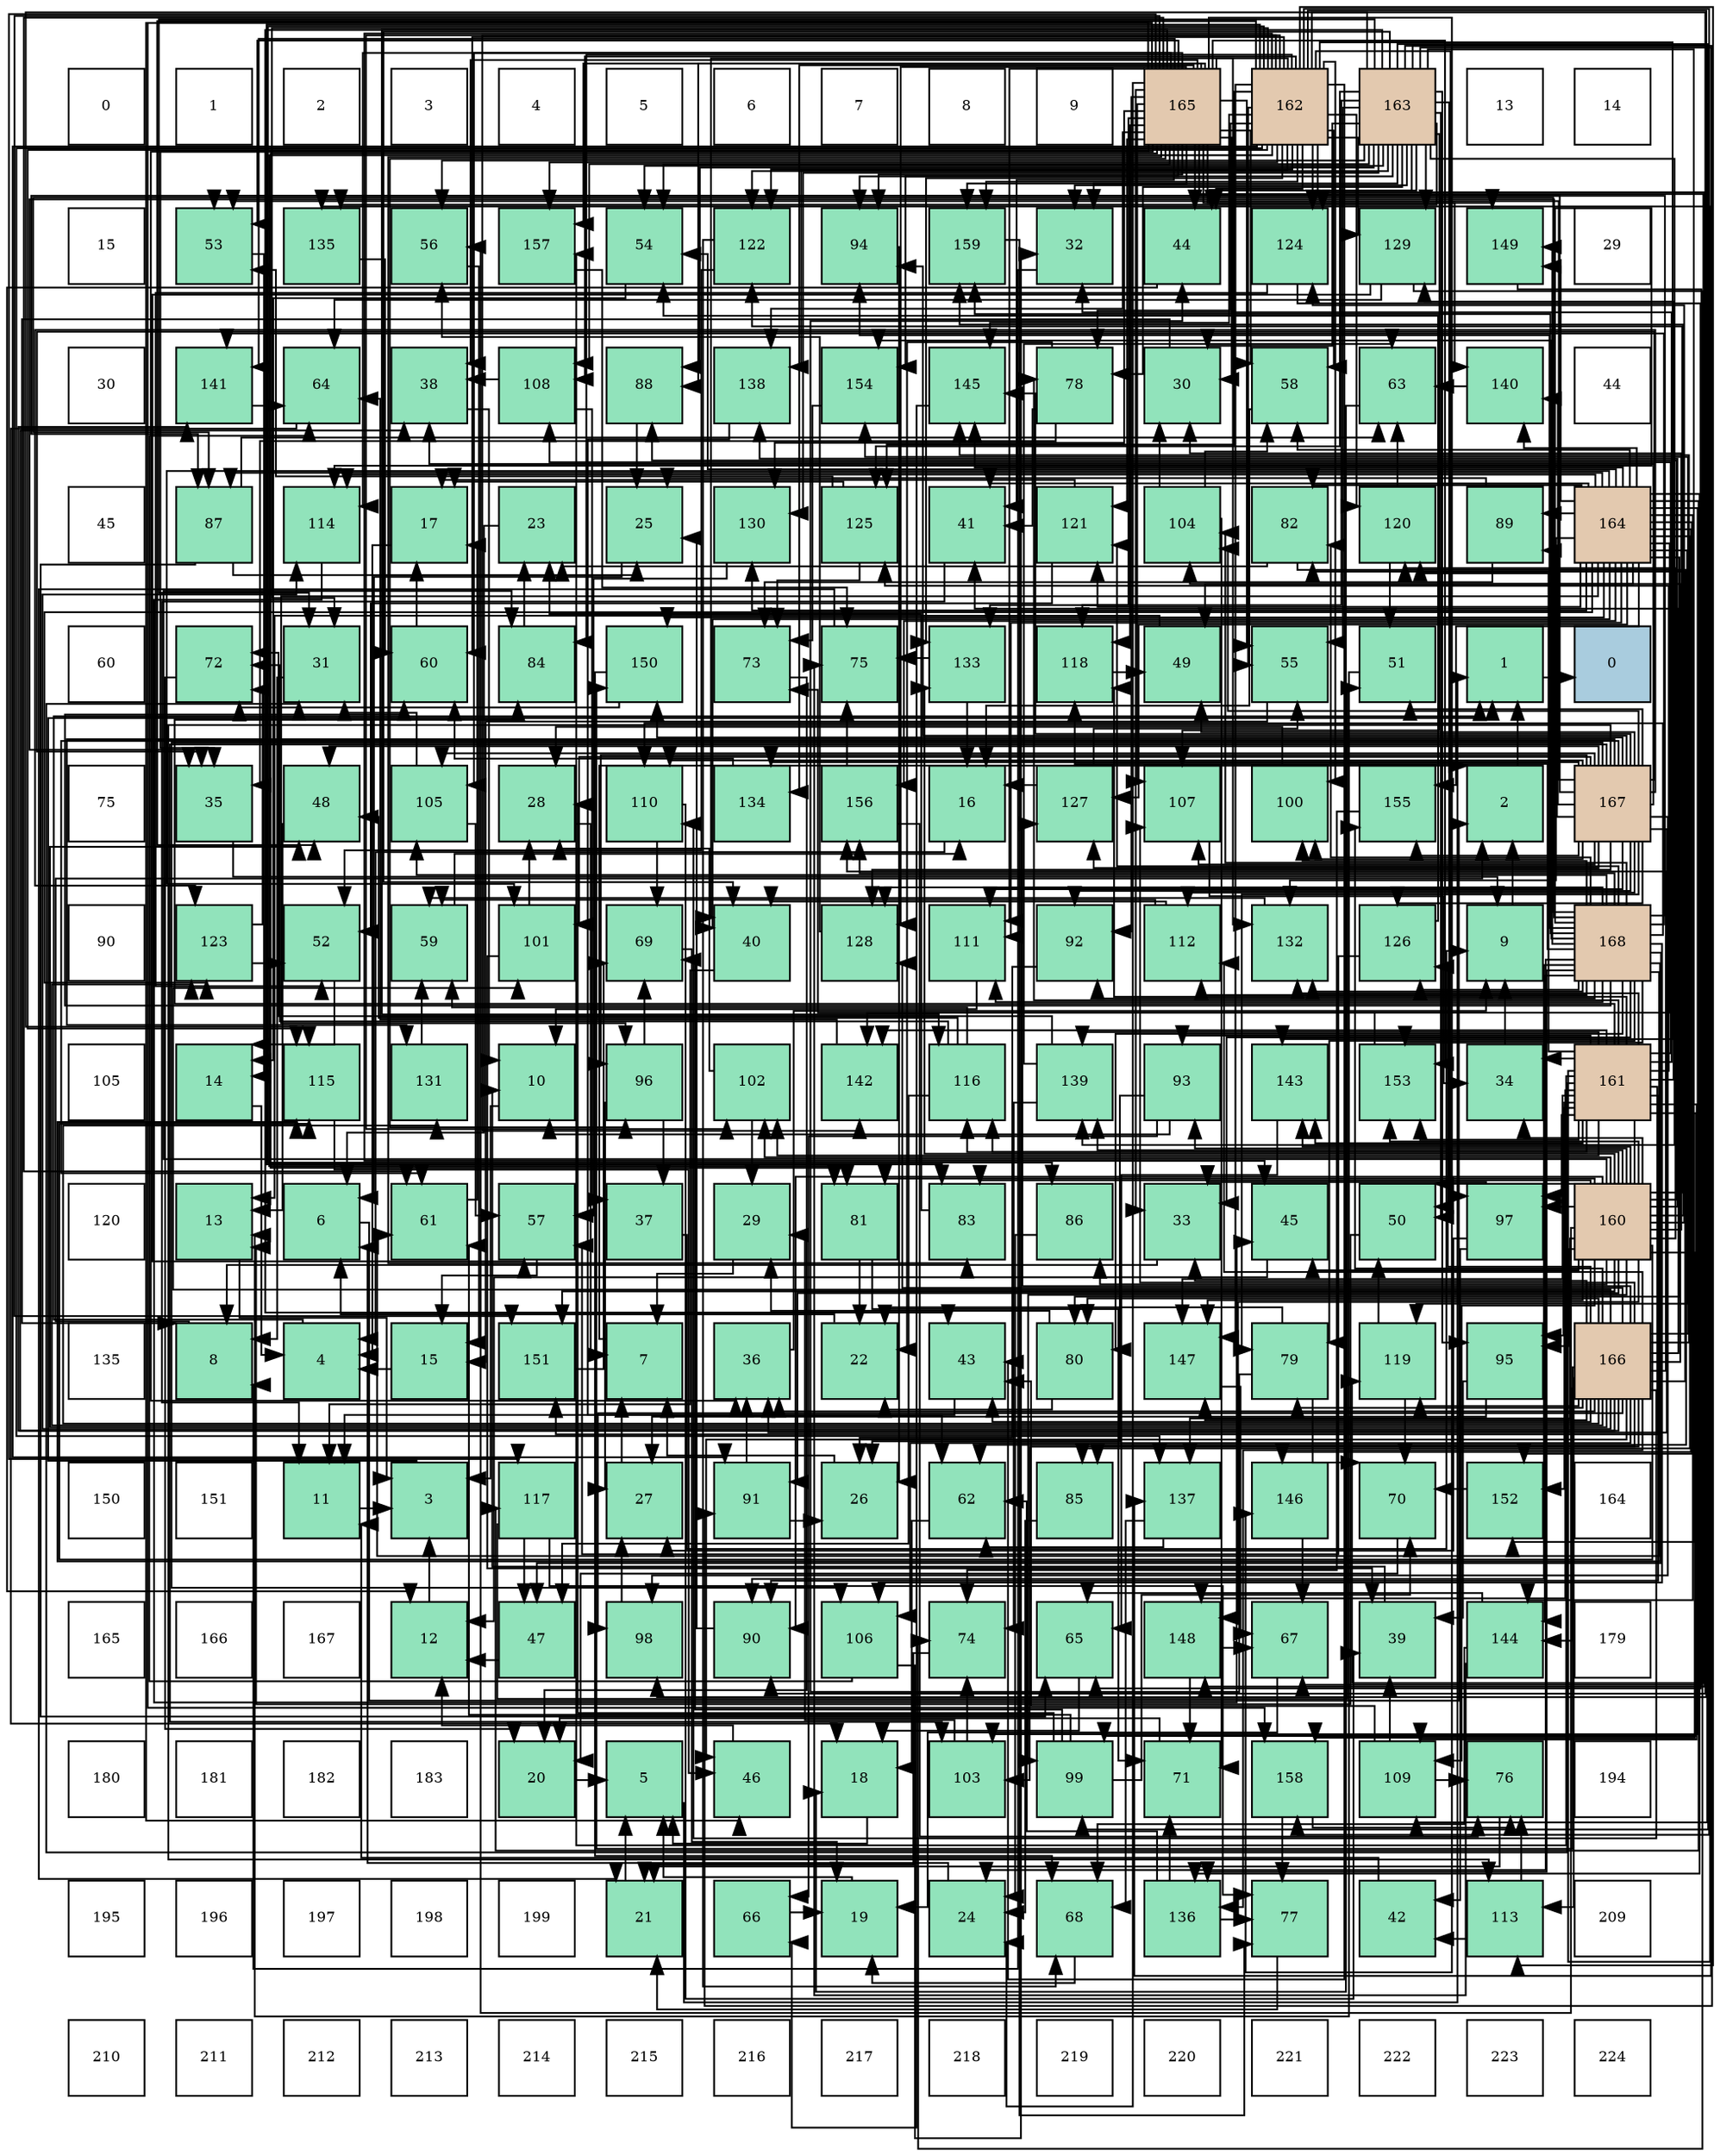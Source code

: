 digraph layout{
 rankdir=TB;
 splines=ortho;
 node [style=filled shape=square fixedsize=true width=0.6];
0[label="0", fontsize=8, fillcolor="#ffffff"];
1[label="1", fontsize=8, fillcolor="#ffffff"];
2[label="2", fontsize=8, fillcolor="#ffffff"];
3[label="3", fontsize=8, fillcolor="#ffffff"];
4[label="4", fontsize=8, fillcolor="#ffffff"];
5[label="5", fontsize=8, fillcolor="#ffffff"];
6[label="6", fontsize=8, fillcolor="#ffffff"];
7[label="7", fontsize=8, fillcolor="#ffffff"];
8[label="8", fontsize=8, fillcolor="#ffffff"];
9[label="9", fontsize=8, fillcolor="#ffffff"];
10[label="165", fontsize=8, fillcolor="#e3c9af"];
11[label="162", fontsize=8, fillcolor="#e3c9af"];
12[label="163", fontsize=8, fillcolor="#e3c9af"];
13[label="13", fontsize=8, fillcolor="#ffffff"];
14[label="14", fontsize=8, fillcolor="#ffffff"];
15[label="15", fontsize=8, fillcolor="#ffffff"];
16[label="53", fontsize=8, fillcolor="#91e3bb"];
17[label="135", fontsize=8, fillcolor="#91e3bb"];
18[label="56", fontsize=8, fillcolor="#91e3bb"];
19[label="157", fontsize=8, fillcolor="#91e3bb"];
20[label="54", fontsize=8, fillcolor="#91e3bb"];
21[label="122", fontsize=8, fillcolor="#91e3bb"];
22[label="94", fontsize=8, fillcolor="#91e3bb"];
23[label="159", fontsize=8, fillcolor="#91e3bb"];
24[label="32", fontsize=8, fillcolor="#91e3bb"];
25[label="44", fontsize=8, fillcolor="#91e3bb"];
26[label="124", fontsize=8, fillcolor="#91e3bb"];
27[label="129", fontsize=8, fillcolor="#91e3bb"];
28[label="149", fontsize=8, fillcolor="#91e3bb"];
29[label="29", fontsize=8, fillcolor="#ffffff"];
30[label="30", fontsize=8, fillcolor="#ffffff"];
31[label="141", fontsize=8, fillcolor="#91e3bb"];
32[label="64", fontsize=8, fillcolor="#91e3bb"];
33[label="38", fontsize=8, fillcolor="#91e3bb"];
34[label="108", fontsize=8, fillcolor="#91e3bb"];
35[label="88", fontsize=8, fillcolor="#91e3bb"];
36[label="138", fontsize=8, fillcolor="#91e3bb"];
37[label="154", fontsize=8, fillcolor="#91e3bb"];
38[label="145", fontsize=8, fillcolor="#91e3bb"];
39[label="78", fontsize=8, fillcolor="#91e3bb"];
40[label="30", fontsize=8, fillcolor="#91e3bb"];
41[label="58", fontsize=8, fillcolor="#91e3bb"];
42[label="63", fontsize=8, fillcolor="#91e3bb"];
43[label="140", fontsize=8, fillcolor="#91e3bb"];
44[label="44", fontsize=8, fillcolor="#ffffff"];
45[label="45", fontsize=8, fillcolor="#ffffff"];
46[label="87", fontsize=8, fillcolor="#91e3bb"];
47[label="114", fontsize=8, fillcolor="#91e3bb"];
48[label="17", fontsize=8, fillcolor="#91e3bb"];
49[label="23", fontsize=8, fillcolor="#91e3bb"];
50[label="25", fontsize=8, fillcolor="#91e3bb"];
51[label="130", fontsize=8, fillcolor="#91e3bb"];
52[label="125", fontsize=8, fillcolor="#91e3bb"];
53[label="41", fontsize=8, fillcolor="#91e3bb"];
54[label="121", fontsize=8, fillcolor="#91e3bb"];
55[label="104", fontsize=8, fillcolor="#91e3bb"];
56[label="82", fontsize=8, fillcolor="#91e3bb"];
57[label="120", fontsize=8, fillcolor="#91e3bb"];
58[label="89", fontsize=8, fillcolor="#91e3bb"];
59[label="164", fontsize=8, fillcolor="#e3c9af"];
60[label="60", fontsize=8, fillcolor="#ffffff"];
61[label="72", fontsize=8, fillcolor="#91e3bb"];
62[label="31", fontsize=8, fillcolor="#91e3bb"];
63[label="60", fontsize=8, fillcolor="#91e3bb"];
64[label="84", fontsize=8, fillcolor="#91e3bb"];
65[label="150", fontsize=8, fillcolor="#91e3bb"];
66[label="73", fontsize=8, fillcolor="#91e3bb"];
67[label="75", fontsize=8, fillcolor="#91e3bb"];
68[label="133", fontsize=8, fillcolor="#91e3bb"];
69[label="118", fontsize=8, fillcolor="#91e3bb"];
70[label="49", fontsize=8, fillcolor="#91e3bb"];
71[label="55", fontsize=8, fillcolor="#91e3bb"];
72[label="51", fontsize=8, fillcolor="#91e3bb"];
73[label="1", fontsize=8, fillcolor="#91e3bb"];
74[label="0", fontsize=8, fillcolor="#a9ccde"];
75[label="75", fontsize=8, fillcolor="#ffffff"];
76[label="35", fontsize=8, fillcolor="#91e3bb"];
77[label="48", fontsize=8, fillcolor="#91e3bb"];
78[label="105", fontsize=8, fillcolor="#91e3bb"];
79[label="28", fontsize=8, fillcolor="#91e3bb"];
80[label="110", fontsize=8, fillcolor="#91e3bb"];
81[label="134", fontsize=8, fillcolor="#91e3bb"];
82[label="156", fontsize=8, fillcolor="#91e3bb"];
83[label="16", fontsize=8, fillcolor="#91e3bb"];
84[label="127", fontsize=8, fillcolor="#91e3bb"];
85[label="107", fontsize=8, fillcolor="#91e3bb"];
86[label="100", fontsize=8, fillcolor="#91e3bb"];
87[label="155", fontsize=8, fillcolor="#91e3bb"];
88[label="2", fontsize=8, fillcolor="#91e3bb"];
89[label="167", fontsize=8, fillcolor="#e3c9af"];
90[label="90", fontsize=8, fillcolor="#ffffff"];
91[label="123", fontsize=8, fillcolor="#91e3bb"];
92[label="52", fontsize=8, fillcolor="#91e3bb"];
93[label="59", fontsize=8, fillcolor="#91e3bb"];
94[label="101", fontsize=8, fillcolor="#91e3bb"];
95[label="69", fontsize=8, fillcolor="#91e3bb"];
96[label="40", fontsize=8, fillcolor="#91e3bb"];
97[label="128", fontsize=8, fillcolor="#91e3bb"];
98[label="111", fontsize=8, fillcolor="#91e3bb"];
99[label="92", fontsize=8, fillcolor="#91e3bb"];
100[label="112", fontsize=8, fillcolor="#91e3bb"];
101[label="132", fontsize=8, fillcolor="#91e3bb"];
102[label="126", fontsize=8, fillcolor="#91e3bb"];
103[label="9", fontsize=8, fillcolor="#91e3bb"];
104[label="168", fontsize=8, fillcolor="#e3c9af"];
105[label="105", fontsize=8, fillcolor="#ffffff"];
106[label="14", fontsize=8, fillcolor="#91e3bb"];
107[label="115", fontsize=8, fillcolor="#91e3bb"];
108[label="131", fontsize=8, fillcolor="#91e3bb"];
109[label="10", fontsize=8, fillcolor="#91e3bb"];
110[label="96", fontsize=8, fillcolor="#91e3bb"];
111[label="102", fontsize=8, fillcolor="#91e3bb"];
112[label="142", fontsize=8, fillcolor="#91e3bb"];
113[label="116", fontsize=8, fillcolor="#91e3bb"];
114[label="139", fontsize=8, fillcolor="#91e3bb"];
115[label="93", fontsize=8, fillcolor="#91e3bb"];
116[label="143", fontsize=8, fillcolor="#91e3bb"];
117[label="153", fontsize=8, fillcolor="#91e3bb"];
118[label="34", fontsize=8, fillcolor="#91e3bb"];
119[label="161", fontsize=8, fillcolor="#e3c9af"];
120[label="120", fontsize=8, fillcolor="#ffffff"];
121[label="13", fontsize=8, fillcolor="#91e3bb"];
122[label="6", fontsize=8, fillcolor="#91e3bb"];
123[label="61", fontsize=8, fillcolor="#91e3bb"];
124[label="57", fontsize=8, fillcolor="#91e3bb"];
125[label="37", fontsize=8, fillcolor="#91e3bb"];
126[label="29", fontsize=8, fillcolor="#91e3bb"];
127[label="81", fontsize=8, fillcolor="#91e3bb"];
128[label="83", fontsize=8, fillcolor="#91e3bb"];
129[label="86", fontsize=8, fillcolor="#91e3bb"];
130[label="33", fontsize=8, fillcolor="#91e3bb"];
131[label="45", fontsize=8, fillcolor="#91e3bb"];
132[label="50", fontsize=8, fillcolor="#91e3bb"];
133[label="97", fontsize=8, fillcolor="#91e3bb"];
134[label="160", fontsize=8, fillcolor="#e3c9af"];
135[label="135", fontsize=8, fillcolor="#ffffff"];
136[label="8", fontsize=8, fillcolor="#91e3bb"];
137[label="4", fontsize=8, fillcolor="#91e3bb"];
138[label="15", fontsize=8, fillcolor="#91e3bb"];
139[label="151", fontsize=8, fillcolor="#91e3bb"];
140[label="7", fontsize=8, fillcolor="#91e3bb"];
141[label="36", fontsize=8, fillcolor="#91e3bb"];
142[label="22", fontsize=8, fillcolor="#91e3bb"];
143[label="43", fontsize=8, fillcolor="#91e3bb"];
144[label="80", fontsize=8, fillcolor="#91e3bb"];
145[label="147", fontsize=8, fillcolor="#91e3bb"];
146[label="79", fontsize=8, fillcolor="#91e3bb"];
147[label="119", fontsize=8, fillcolor="#91e3bb"];
148[label="95", fontsize=8, fillcolor="#91e3bb"];
149[label="166", fontsize=8, fillcolor="#e3c9af"];
150[label="150", fontsize=8, fillcolor="#ffffff"];
151[label="151", fontsize=8, fillcolor="#ffffff"];
152[label="11", fontsize=8, fillcolor="#91e3bb"];
153[label="3", fontsize=8, fillcolor="#91e3bb"];
154[label="117", fontsize=8, fillcolor="#91e3bb"];
155[label="27", fontsize=8, fillcolor="#91e3bb"];
156[label="91", fontsize=8, fillcolor="#91e3bb"];
157[label="26", fontsize=8, fillcolor="#91e3bb"];
158[label="62", fontsize=8, fillcolor="#91e3bb"];
159[label="85", fontsize=8, fillcolor="#91e3bb"];
160[label="137", fontsize=8, fillcolor="#91e3bb"];
161[label="146", fontsize=8, fillcolor="#91e3bb"];
162[label="70", fontsize=8, fillcolor="#91e3bb"];
163[label="152", fontsize=8, fillcolor="#91e3bb"];
164[label="164", fontsize=8, fillcolor="#ffffff"];
165[label="165", fontsize=8, fillcolor="#ffffff"];
166[label="166", fontsize=8, fillcolor="#ffffff"];
167[label="167", fontsize=8, fillcolor="#ffffff"];
168[label="12", fontsize=8, fillcolor="#91e3bb"];
169[label="47", fontsize=8, fillcolor="#91e3bb"];
170[label="98", fontsize=8, fillcolor="#91e3bb"];
171[label="90", fontsize=8, fillcolor="#91e3bb"];
172[label="106", fontsize=8, fillcolor="#91e3bb"];
173[label="74", fontsize=8, fillcolor="#91e3bb"];
174[label="65", fontsize=8, fillcolor="#91e3bb"];
175[label="148", fontsize=8, fillcolor="#91e3bb"];
176[label="67", fontsize=8, fillcolor="#91e3bb"];
177[label="39", fontsize=8, fillcolor="#91e3bb"];
178[label="144", fontsize=8, fillcolor="#91e3bb"];
179[label="179", fontsize=8, fillcolor="#ffffff"];
180[label="180", fontsize=8, fillcolor="#ffffff"];
181[label="181", fontsize=8, fillcolor="#ffffff"];
182[label="182", fontsize=8, fillcolor="#ffffff"];
183[label="183", fontsize=8, fillcolor="#ffffff"];
184[label="20", fontsize=8, fillcolor="#91e3bb"];
185[label="5", fontsize=8, fillcolor="#91e3bb"];
186[label="46", fontsize=8, fillcolor="#91e3bb"];
187[label="18", fontsize=8, fillcolor="#91e3bb"];
188[label="103", fontsize=8, fillcolor="#91e3bb"];
189[label="99", fontsize=8, fillcolor="#91e3bb"];
190[label="71", fontsize=8, fillcolor="#91e3bb"];
191[label="158", fontsize=8, fillcolor="#91e3bb"];
192[label="109", fontsize=8, fillcolor="#91e3bb"];
193[label="76", fontsize=8, fillcolor="#91e3bb"];
194[label="194", fontsize=8, fillcolor="#ffffff"];
195[label="195", fontsize=8, fillcolor="#ffffff"];
196[label="196", fontsize=8, fillcolor="#ffffff"];
197[label="197", fontsize=8, fillcolor="#ffffff"];
198[label="198", fontsize=8, fillcolor="#ffffff"];
199[label="199", fontsize=8, fillcolor="#ffffff"];
200[label="21", fontsize=8, fillcolor="#91e3bb"];
201[label="66", fontsize=8, fillcolor="#91e3bb"];
202[label="19", fontsize=8, fillcolor="#91e3bb"];
203[label="24", fontsize=8, fillcolor="#91e3bb"];
204[label="68", fontsize=8, fillcolor="#91e3bb"];
205[label="136", fontsize=8, fillcolor="#91e3bb"];
206[label="77", fontsize=8, fillcolor="#91e3bb"];
207[label="42", fontsize=8, fillcolor="#91e3bb"];
208[label="113", fontsize=8, fillcolor="#91e3bb"];
209[label="209", fontsize=8, fillcolor="#ffffff"];
210[label="210", fontsize=8, fillcolor="#ffffff"];
211[label="211", fontsize=8, fillcolor="#ffffff"];
212[label="212", fontsize=8, fillcolor="#ffffff"];
213[label="213", fontsize=8, fillcolor="#ffffff"];
214[label="214", fontsize=8, fillcolor="#ffffff"];
215[label="215", fontsize=8, fillcolor="#ffffff"];
216[label="216", fontsize=8, fillcolor="#ffffff"];
217[label="217", fontsize=8, fillcolor="#ffffff"];
218[label="218", fontsize=8, fillcolor="#ffffff"];
219[label="219", fontsize=8, fillcolor="#ffffff"];
220[label="220", fontsize=8, fillcolor="#ffffff"];
221[label="221", fontsize=8, fillcolor="#ffffff"];
222[label="222", fontsize=8, fillcolor="#ffffff"];
223[label="223", fontsize=8, fillcolor="#ffffff"];
224[label="224", fontsize=8, fillcolor="#ffffff"];
edge [constraint=false, style=vis];73 -> 74;
88 -> 73;
153 -> 73;
137 -> 73;
185 -> 73;
122 -> 88;
140 -> 88;
136 -> 88;
103 -> 88;
109 -> 153;
152 -> 153;
168 -> 153;
121 -> 153;
106 -> 137;
138 -> 137;
83 -> 137;
48 -> 137;
187 -> 185;
202 -> 185;
184 -> 185;
200 -> 185;
142 -> 122;
49 -> 122;
203 -> 122;
50 -> 122;
157 -> 140;
155 -> 140;
79 -> 140;
126 -> 140;
40 -> 136;
62 -> 136;
24 -> 136;
130 -> 136;
118 -> 103;
76 -> 103;
141 -> 103;
125 -> 103;
33 -> 109;
177 -> 109;
96 -> 152;
53 -> 152;
207 -> 152;
143 -> 152;
25 -> 168;
131 -> 168;
186 -> 168;
169 -> 168;
77 -> 121;
70 -> 121;
132 -> 121;
72 -> 121;
92 -> 106;
16 -> 106;
20 -> 106;
71 -> 138;
18 -> 138;
124 -> 138;
41 -> 83;
93 -> 83;
63 -> 48;
123 -> 48;
158 -> 187;
42 -> 187;
32 -> 187;
174 -> 187;
201 -> 202;
176 -> 202;
204 -> 202;
95 -> 202;
162 -> 184;
190 -> 184;
61 -> 184;
66 -> 184;
173 -> 200;
67 -> 200;
193 -> 200;
206 -> 200;
39 -> 142;
39 -> 76;
39 -> 53;
146 -> 142;
146 -> 25;
146 -> 162;
144 -> 142;
144 -> 126;
127 -> 142;
127 -> 190;
56 -> 49;
56 -> 158;
128 -> 49;
64 -> 49;
159 -> 203;
129 -> 203;
46 -> 50;
46 -> 42;
46 -> 174;
35 -> 50;
58 -> 50;
58 -> 66;
171 -> 50;
156 -> 157;
156 -> 141;
99 -> 157;
115 -> 109;
115 -> 157;
115 -> 201;
22 -> 157;
148 -> 155;
148 -> 177;
110 -> 155;
110 -> 125;
110 -> 95;
133 -> 155;
133 -> 130;
133 -> 207;
170 -> 155;
189 -> 79;
189 -> 123;
189 -> 95;
189 -> 162;
86 -> 79;
94 -> 79;
94 -> 177;
111 -> 79;
111 -> 126;
188 -> 126;
188 -> 173;
55 -> 40;
55 -> 41;
55 -> 190;
78 -> 62;
78 -> 124;
172 -> 24;
172 -> 32;
85 -> 118;
34 -> 125;
34 -> 33;
192 -> 177;
192 -> 143;
192 -> 193;
80 -> 177;
80 -> 95;
98 -> 109;
100 -> 96;
100 -> 93;
208 -> 207;
208 -> 193;
47 -> 131;
107 -> 186;
113 -> 169;
113 -> 77;
113 -> 93;
113 -> 61;
154 -> 169;
154 -> 72;
154 -> 206;
69 -> 70;
147 -> 132;
147 -> 162;
57 -> 72;
57 -> 42;
54 -> 48;
54 -> 92;
21 -> 92;
21 -> 204;
91 -> 92;
91 -> 61;
26 -> 92;
26 -> 174;
52 -> 48;
52 -> 16;
52 -> 66;
102 -> 20;
102 -> 124;
84 -> 83;
84 -> 71;
97 -> 18;
27 -> 124;
27 -> 32;
27 -> 173;
51 -> 124;
108 -> 93;
101 -> 93;
68 -> 83;
68 -> 67;
81 -> 63;
17 -> 63;
205 -> 158;
205 -> 190;
205 -> 206;
160 -> 158;
160 -> 204;
36 -> 158;
114 -> 42;
114 -> 61;
114 -> 173;
43 -> 42;
31 -> 32;
112 -> 32;
116 -> 174;
178 -> 174;
178 -> 204;
178 -> 67;
38 -> 201;
161 -> 176;
145 -> 176;
175 -> 176;
175 -> 190;
28 -> 176;
65 -> 204;
65 -> 61;
139 -> 95;
163 -> 162;
117 -> 66;
37 -> 66;
87 -> 173;
82 -> 67;
82 -> 193;
19 -> 67;
191 -> 193;
191 -> 206;
23 -> 206;
134 -> 40;
134 -> 118;
134 -> 131;
134 -> 18;
134 -> 127;
134 -> 128;
134 -> 64;
134 -> 129;
134 -> 35;
134 -> 171;
134 -> 156;
134 -> 115;
134 -> 148;
134 -> 133;
134 -> 189;
134 -> 111;
134 -> 192;
134 -> 107;
134 -> 113;
134 -> 57;
134 -> 21;
134 -> 26;
134 -> 68;
134 -> 160;
134 -> 36;
134 -> 114;
134 -> 116;
134 -> 145;
134 -> 175;
134 -> 139;
134 -> 117;
134 -> 191;
134 -> 23;
119 -> 62;
119 -> 24;
119 -> 118;
119 -> 132;
119 -> 39;
119 -> 64;
119 -> 171;
119 -> 115;
119 -> 148;
119 -> 133;
119 -> 189;
119 -> 111;
119 -> 34;
119 -> 192;
119 -> 113;
119 -> 69;
119 -> 57;
119 -> 52;
119 -> 27;
119 -> 101;
119 -> 17;
119 -> 114;
119 -> 112;
119 -> 116;
119 -> 145;
119 -> 175;
119 -> 139;
119 -> 163;
119 -> 117;
119 -> 19;
11 -> 62;
11 -> 96;
11 -> 143;
11 -> 25;
11 -> 131;
11 -> 77;
11 -> 132;
11 -> 71;
11 -> 41;
11 -> 63;
11 -> 39;
11 -> 127;
11 -> 128;
11 -> 64;
11 -> 129;
11 -> 171;
11 -> 156;
11 -> 170;
11 -> 86;
11 -> 111;
11 -> 34;
11 -> 208;
11 -> 107;
11 -> 57;
11 -> 21;
11 -> 26;
11 -> 52;
11 -> 27;
11 -> 68;
11 -> 160;
11 -> 36;
11 -> 112;
11 -> 116;
11 -> 38;
11 -> 145;
11 -> 175;
11 -> 19;
11 -> 191;
11 -> 23;
12 -> 40;
12 -> 62;
12 -> 24;
12 -> 96;
12 -> 25;
12 -> 132;
12 -> 20;
12 -> 71;
12 -> 18;
12 -> 39;
12 -> 35;
12 -> 156;
12 -> 22;
12 -> 148;
12 -> 133;
12 -> 189;
12 -> 85;
12 -> 34;
12 -> 192;
12 -> 107;
12 -> 113;
12 -> 69;
12 -> 21;
12 -> 26;
12 -> 52;
12 -> 27;
12 -> 51;
12 -> 17;
12 -> 160;
12 -> 114;
12 -> 163;
12 -> 23;
59 -> 96;
59 -> 53;
59 -> 70;
59 -> 20;
59 -> 41;
59 -> 144;
59 -> 56;
59 -> 159;
59 -> 46;
59 -> 58;
59 -> 110;
59 -> 94;
59 -> 188;
59 -> 98;
59 -> 47;
59 -> 154;
59 -> 147;
59 -> 54;
59 -> 91;
59 -> 84;
59 -> 51;
59 -> 101;
59 -> 205;
59 -> 43;
59 -> 112;
59 -> 178;
59 -> 38;
59 -> 161;
59 -> 28;
59 -> 65;
59 -> 163;
59 -> 87;
59 -> 82;
10 -> 203;
10 -> 40;
10 -> 24;
10 -> 130;
10 -> 76;
10 -> 141;
10 -> 33;
10 -> 53;
10 -> 143;
10 -> 25;
10 -> 186;
10 -> 16;
10 -> 20;
10 -> 71;
10 -> 41;
10 -> 123;
10 -> 127;
10 -> 128;
10 -> 35;
10 -> 99;
10 -> 22;
10 -> 110;
10 -> 78;
10 -> 85;
10 -> 98;
10 -> 47;
10 -> 154;
10 -> 69;
10 -> 147;
10 -> 54;
10 -> 97;
10 -> 51;
10 -> 101;
10 -> 68;
10 -> 81;
10 -> 36;
10 -> 43;
10 -> 31;
10 -> 161;
10 -> 28;
10 -> 139;
10 -> 117;
10 -> 37;
10 -> 19;
10 -> 191;
149 -> 130;
149 -> 141;
149 -> 33;
149 -> 53;
149 -> 143;
149 -> 186;
149 -> 77;
149 -> 146;
149 -> 144;
149 -> 56;
149 -> 159;
149 -> 170;
149 -> 94;
149 -> 188;
149 -> 55;
149 -> 172;
149 -> 85;
149 -> 80;
149 -> 100;
149 -> 208;
149 -> 47;
149 -> 147;
149 -> 91;
149 -> 102;
149 -> 84;
149 -> 97;
149 -> 108;
149 -> 205;
149 -> 31;
149 -> 178;
149 -> 38;
149 -> 145;
149 -> 65;
149 -> 37;
149 -> 87;
149 -> 82;
89 -> 76;
89 -> 141;
89 -> 33;
89 -> 77;
89 -> 70;
89 -> 72;
89 -> 16;
89 -> 123;
89 -> 146;
89 -> 46;
89 -> 58;
89 -> 99;
89 -> 22;
89 -> 110;
89 -> 170;
89 -> 86;
89 -> 94;
89 -> 188;
89 -> 55;
89 -> 78;
89 -> 172;
89 -> 85;
89 -> 80;
89 -> 98;
89 -> 100;
89 -> 208;
89 -> 91;
89 -> 102;
89 -> 84;
89 -> 97;
89 -> 108;
89 -> 81;
89 -> 43;
89 -> 38;
89 -> 65;
89 -> 87;
104 -> 203;
104 -> 130;
104 -> 76;
104 -> 169;
104 -> 16;
104 -> 63;
104 -> 123;
104 -> 146;
104 -> 144;
104 -> 56;
104 -> 46;
104 -> 171;
104 -> 99;
104 -> 22;
104 -> 86;
104 -> 55;
104 -> 78;
104 -> 172;
104 -> 80;
104 -> 98;
104 -> 100;
104 -> 47;
104 -> 107;
104 -> 69;
104 -> 54;
104 -> 102;
104 -> 97;
104 -> 101;
104 -> 205;
104 -> 31;
104 -> 178;
104 -> 28;
104 -> 117;
104 -> 37;
104 -> 82;
104 -> 23;
edge [constraint=true, style=invis];
0 -> 15 -> 30 -> 45 -> 60 -> 75 -> 90 -> 105 -> 120 -> 135 -> 150 -> 165 -> 180 -> 195 -> 210;
1 -> 16 -> 31 -> 46 -> 61 -> 76 -> 91 -> 106 -> 121 -> 136 -> 151 -> 166 -> 181 -> 196 -> 211;
2 -> 17 -> 32 -> 47 -> 62 -> 77 -> 92 -> 107 -> 122 -> 137 -> 152 -> 167 -> 182 -> 197 -> 212;
3 -> 18 -> 33 -> 48 -> 63 -> 78 -> 93 -> 108 -> 123 -> 138 -> 153 -> 168 -> 183 -> 198 -> 213;
4 -> 19 -> 34 -> 49 -> 64 -> 79 -> 94 -> 109 -> 124 -> 139 -> 154 -> 169 -> 184 -> 199 -> 214;
5 -> 20 -> 35 -> 50 -> 65 -> 80 -> 95 -> 110 -> 125 -> 140 -> 155 -> 170 -> 185 -> 200 -> 215;
6 -> 21 -> 36 -> 51 -> 66 -> 81 -> 96 -> 111 -> 126 -> 141 -> 156 -> 171 -> 186 -> 201 -> 216;
7 -> 22 -> 37 -> 52 -> 67 -> 82 -> 97 -> 112 -> 127 -> 142 -> 157 -> 172 -> 187 -> 202 -> 217;
8 -> 23 -> 38 -> 53 -> 68 -> 83 -> 98 -> 113 -> 128 -> 143 -> 158 -> 173 -> 188 -> 203 -> 218;
9 -> 24 -> 39 -> 54 -> 69 -> 84 -> 99 -> 114 -> 129 -> 144 -> 159 -> 174 -> 189 -> 204 -> 219;
10 -> 25 -> 40 -> 55 -> 70 -> 85 -> 100 -> 115 -> 130 -> 145 -> 160 -> 175 -> 190 -> 205 -> 220;
11 -> 26 -> 41 -> 56 -> 71 -> 86 -> 101 -> 116 -> 131 -> 146 -> 161 -> 176 -> 191 -> 206 -> 221;
12 -> 27 -> 42 -> 57 -> 72 -> 87 -> 102 -> 117 -> 132 -> 147 -> 162 -> 177 -> 192 -> 207 -> 222;
13 -> 28 -> 43 -> 58 -> 73 -> 88 -> 103 -> 118 -> 133 -> 148 -> 163 -> 178 -> 193 -> 208 -> 223;
14 -> 29 -> 44 -> 59 -> 74 -> 89 -> 104 -> 119 -> 134 -> 149 -> 164 -> 179 -> 194 -> 209 -> 224;
rank = same {0 -> 1 -> 2 -> 3 -> 4 -> 5 -> 6 -> 7 -> 8 -> 9 -> 10 -> 11 -> 12 -> 13 -> 14};
rank = same {15 -> 16 -> 17 -> 18 -> 19 -> 20 -> 21 -> 22 -> 23 -> 24 -> 25 -> 26 -> 27 -> 28 -> 29};
rank = same {30 -> 31 -> 32 -> 33 -> 34 -> 35 -> 36 -> 37 -> 38 -> 39 -> 40 -> 41 -> 42 -> 43 -> 44};
rank = same {45 -> 46 -> 47 -> 48 -> 49 -> 50 -> 51 -> 52 -> 53 -> 54 -> 55 -> 56 -> 57 -> 58 -> 59};
rank = same {60 -> 61 -> 62 -> 63 -> 64 -> 65 -> 66 -> 67 -> 68 -> 69 -> 70 -> 71 -> 72 -> 73 -> 74};
rank = same {75 -> 76 -> 77 -> 78 -> 79 -> 80 -> 81 -> 82 -> 83 -> 84 -> 85 -> 86 -> 87 -> 88 -> 89};
rank = same {90 -> 91 -> 92 -> 93 -> 94 -> 95 -> 96 -> 97 -> 98 -> 99 -> 100 -> 101 -> 102 -> 103 -> 104};
rank = same {105 -> 106 -> 107 -> 108 -> 109 -> 110 -> 111 -> 112 -> 113 -> 114 -> 115 -> 116 -> 117 -> 118 -> 119};
rank = same {120 -> 121 -> 122 -> 123 -> 124 -> 125 -> 126 -> 127 -> 128 -> 129 -> 130 -> 131 -> 132 -> 133 -> 134};
rank = same {135 -> 136 -> 137 -> 138 -> 139 -> 140 -> 141 -> 142 -> 143 -> 144 -> 145 -> 146 -> 147 -> 148 -> 149};
rank = same {150 -> 151 -> 152 -> 153 -> 154 -> 155 -> 156 -> 157 -> 158 -> 159 -> 160 -> 161 -> 162 -> 163 -> 164};
rank = same {165 -> 166 -> 167 -> 168 -> 169 -> 170 -> 171 -> 172 -> 173 -> 174 -> 175 -> 176 -> 177 -> 178 -> 179};
rank = same {180 -> 181 -> 182 -> 183 -> 184 -> 185 -> 186 -> 187 -> 188 -> 189 -> 190 -> 191 -> 192 -> 193 -> 194};
rank = same {195 -> 196 -> 197 -> 198 -> 199 -> 200 -> 201 -> 202 -> 203 -> 204 -> 205 -> 206 -> 207 -> 208 -> 209};
rank = same {210 -> 211 -> 212 -> 213 -> 214 -> 215 -> 216 -> 217 -> 218 -> 219 -> 220 -> 221 -> 222 -> 223 -> 224};
}